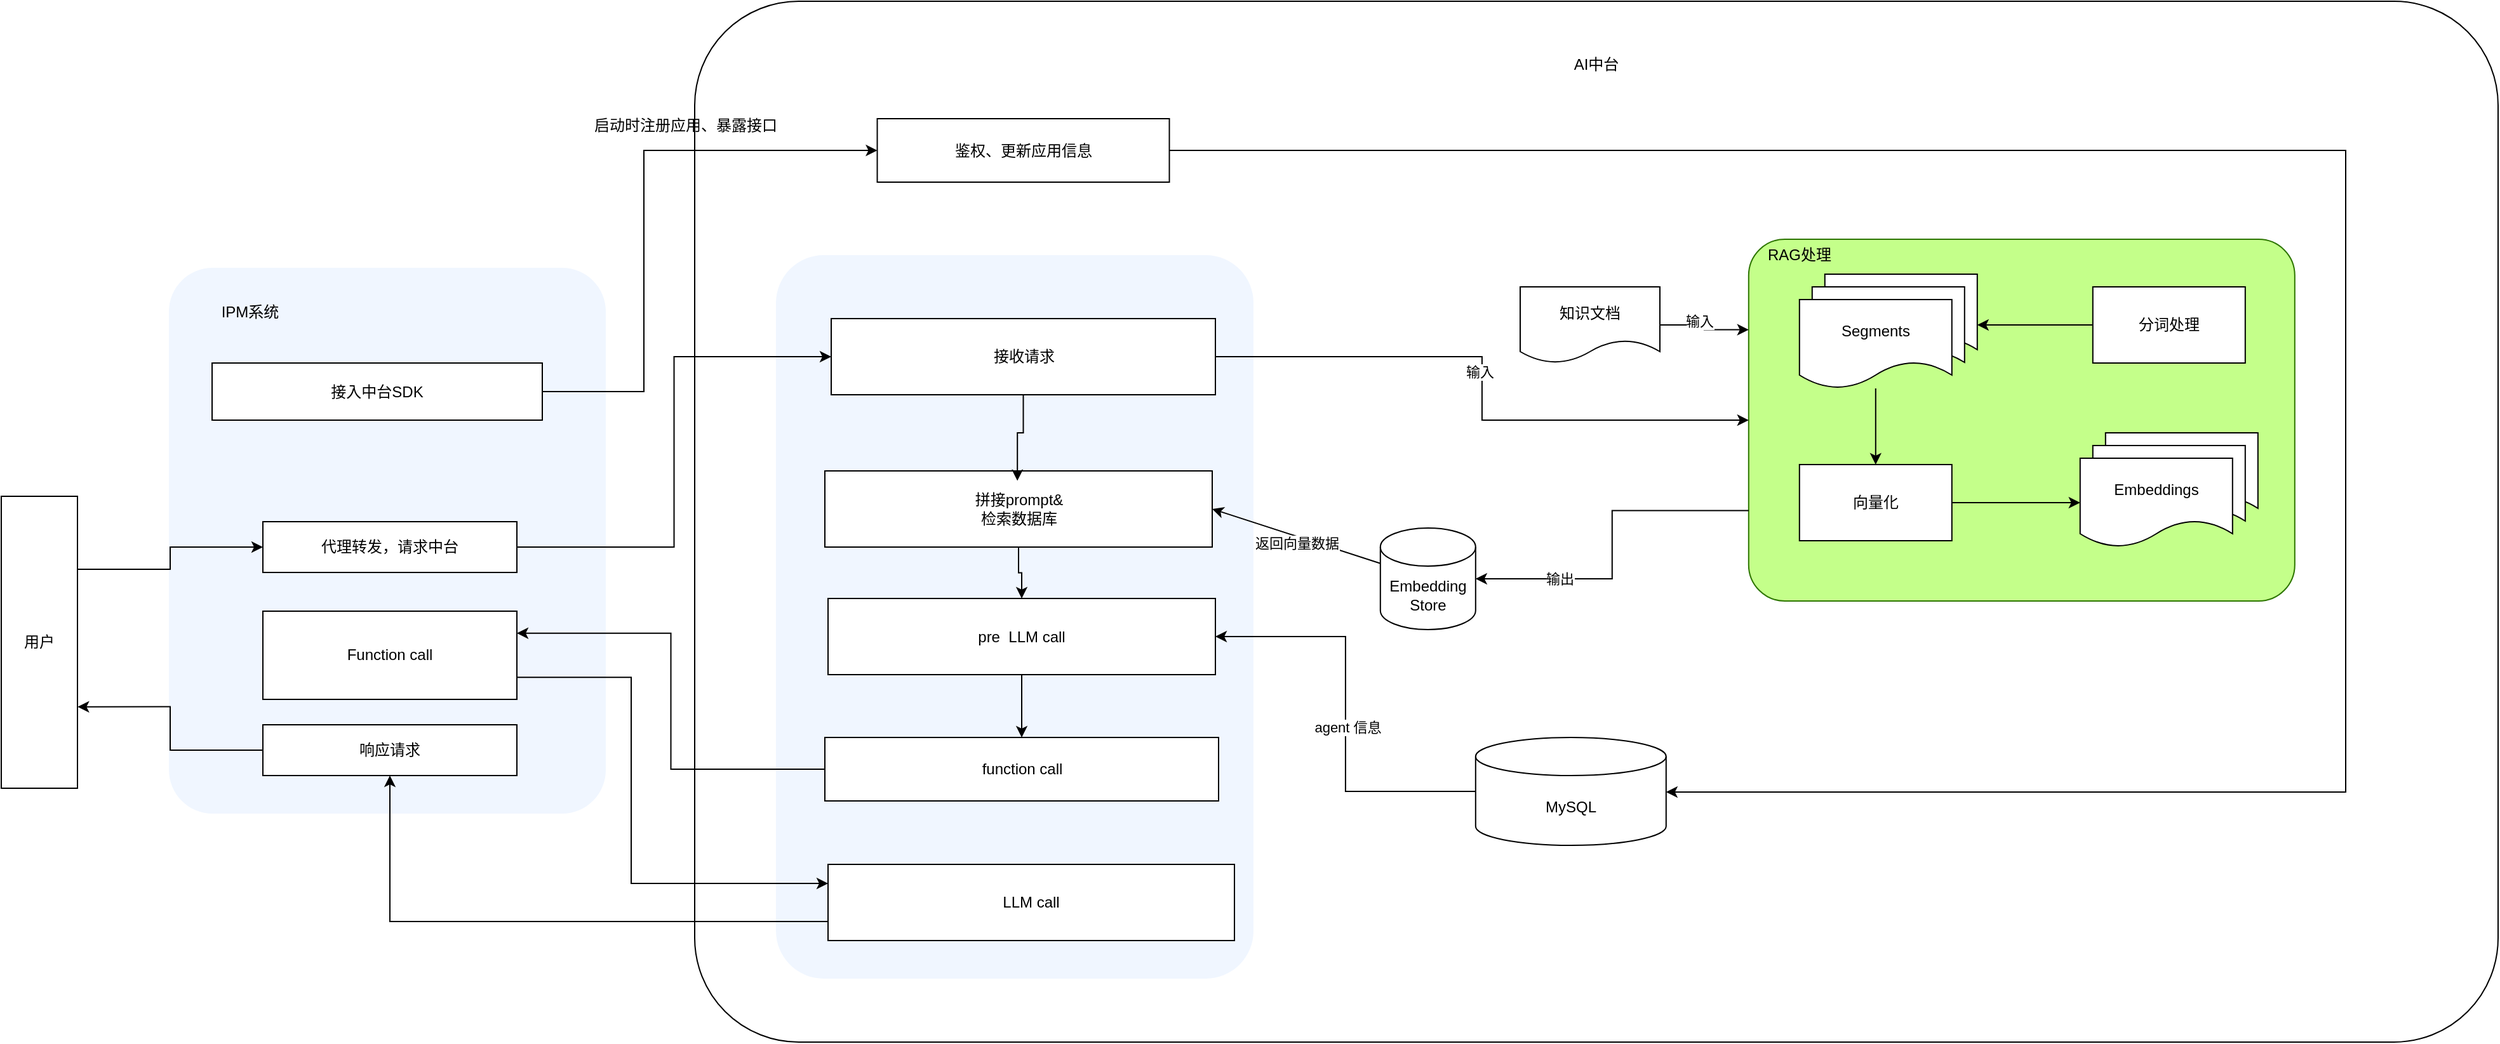 <mxfile version="26.1.0">
  <diagram name="第 1 页" id="xIZvp8WTCkHreesh8G-g">
    <mxGraphModel dx="2206" dy="2357" grid="1" gridSize="10" guides="1" tooltips="1" connect="1" arrows="1" fold="1" page="1" pageScale="1" pageWidth="827" pageHeight="1169" math="0" shadow="0">
      <root>
        <mxCell id="0" />
        <mxCell id="1" parent="0" />
        <mxCell id="mAP7TzTqC0urlMnNYRN4-110" value="" style="rounded=1;whiteSpace=wrap;html=1;arcSize=10;" vertex="1" parent="1">
          <mxGeometry x="960" y="-140" width="1420" height="820" as="geometry" />
        </mxCell>
        <mxCell id="mAP7TzTqC0urlMnNYRN4-92" value="" style="rounded=1;whiteSpace=wrap;html=1;arcSize=10;fillColor=light-dark(#f0f6ff, #1d293b);strokeColor=none;" vertex="1" parent="1">
          <mxGeometry x="546" y="70" width="344" height="430" as="geometry" />
        </mxCell>
        <mxCell id="mAP7TzTqC0urlMnNYRN4-2" value="" style="rounded=1;whiteSpace=wrap;html=1;arcSize=10;fillColor=light-dark(#f0f6ff, #1d293b);strokeColor=none;" vertex="1" parent="1">
          <mxGeometry x="1024" y="60" width="376" height="570" as="geometry" />
        </mxCell>
        <mxCell id="mAP7TzTqC0urlMnNYRN4-48" value="" style="rounded=1;whiteSpace=wrap;html=1;arcSize=10;fillColor=light-dark(#c4ff8a, #4a890c);strokeColor=#2D7600;fontColor=#ffffff;" vertex="1" parent="1">
          <mxGeometry x="1789.9" y="47.5" width="430" height="285" as="geometry" />
        </mxCell>
        <mxCell id="mAP7TzTqC0urlMnNYRN4-4" value="AI中台" style="text;html=1;align=center;verticalAlign=middle;whiteSpace=wrap;rounded=0;" vertex="1" parent="1">
          <mxGeometry x="1640" y="-110" width="60" height="40" as="geometry" />
        </mxCell>
        <mxCell id="mAP7TzTqC0urlMnNYRN4-84" style="edgeStyle=orthogonalEdgeStyle;rounded=0;orthogonalLoop=1;jettySize=auto;html=1;entryX=0;entryY=0.25;entryDx=0;entryDy=0;" edge="1" parent="1" source="mAP7TzTqC0urlMnNYRN4-15" target="mAP7TzTqC0urlMnNYRN4-48">
          <mxGeometry relative="1" as="geometry" />
        </mxCell>
        <mxCell id="mAP7TzTqC0urlMnNYRN4-85" value="输入" style="edgeLabel;html=1;align=center;verticalAlign=middle;resizable=0;points=[];" vertex="1" connectable="0" parent="mAP7TzTqC0urlMnNYRN4-84">
          <mxGeometry x="-0.164" y="3" relative="1" as="geometry">
            <mxPoint as="offset" />
          </mxGeometry>
        </mxCell>
        <mxCell id="mAP7TzTqC0urlMnNYRN4-15" value="知识文档" style="shape=document;whiteSpace=wrap;html=1;boundedLbl=1;" vertex="1" parent="1">
          <mxGeometry x="1610" y="85" width="110" height="60" as="geometry" />
        </mxCell>
        <mxCell id="mAP7TzTqC0urlMnNYRN4-28" style="edgeStyle=orthogonalEdgeStyle;rounded=0;orthogonalLoop=1;jettySize=auto;html=1;" edge="1" parent="1" source="mAP7TzTqC0urlMnNYRN4-16">
          <mxGeometry relative="1" as="geometry">
            <mxPoint x="1969.9" y="115" as="targetPoint" />
          </mxGeometry>
        </mxCell>
        <mxCell id="mAP7TzTqC0urlMnNYRN4-16" value="分词处理" style="rounded=0;whiteSpace=wrap;html=1;" vertex="1" parent="1">
          <mxGeometry x="2060.9" y="85" width="120" height="60" as="geometry" />
        </mxCell>
        <mxCell id="mAP7TzTqC0urlMnNYRN4-31" style="edgeStyle=orthogonalEdgeStyle;rounded=0;orthogonalLoop=1;jettySize=auto;html=1;entryX=0;entryY=0.5;entryDx=0;entryDy=0;" edge="1" parent="1" source="mAP7TzTqC0urlMnNYRN4-17" target="mAP7TzTqC0urlMnNYRN4-26">
          <mxGeometry relative="1" as="geometry" />
        </mxCell>
        <mxCell id="mAP7TzTqC0urlMnNYRN4-17" value="向量化" style="rounded=0;whiteSpace=wrap;html=1;" vertex="1" parent="1">
          <mxGeometry x="1829.9" y="225" width="120" height="60" as="geometry" />
        </mxCell>
        <mxCell id="mAP7TzTqC0urlMnNYRN4-55" style="rounded=0;orthogonalLoop=1;jettySize=auto;html=1;entryX=1;entryY=0.5;entryDx=0;entryDy=0;" edge="1" parent="1" source="mAP7TzTqC0urlMnNYRN4-18" target="mAP7TzTqC0urlMnNYRN4-51">
          <mxGeometry relative="1" as="geometry" />
        </mxCell>
        <mxCell id="mAP7TzTqC0urlMnNYRN4-56" value="返回向量数据" style="edgeLabel;html=1;align=center;verticalAlign=middle;resizable=0;points=[];" vertex="1" connectable="0" parent="mAP7TzTqC0urlMnNYRN4-55">
          <mxGeometry x="-0.022" y="5" relative="1" as="geometry">
            <mxPoint as="offset" />
          </mxGeometry>
        </mxCell>
        <mxCell id="mAP7TzTqC0urlMnNYRN4-18" value="Embedding&lt;div&gt;Store&lt;/div&gt;" style="shape=cylinder3;whiteSpace=wrap;html=1;boundedLbl=1;backgroundOutline=1;size=15;" vertex="1" parent="1">
          <mxGeometry x="1499.9" y="275" width="75" height="80" as="geometry" />
        </mxCell>
        <mxCell id="mAP7TzTqC0urlMnNYRN4-22" value="" style="group" vertex="1" connectable="0" parent="1">
          <mxGeometry x="1829.9" y="75" width="140" height="90" as="geometry" />
        </mxCell>
        <mxCell id="mAP7TzTqC0urlMnNYRN4-19" value="" style="shape=document;whiteSpace=wrap;html=1;boundedLbl=1;" vertex="1" parent="mAP7TzTqC0urlMnNYRN4-22">
          <mxGeometry x="20" width="120" height="70" as="geometry" />
        </mxCell>
        <mxCell id="mAP7TzTqC0urlMnNYRN4-20" value="" style="shape=document;whiteSpace=wrap;html=1;boundedLbl=1;" vertex="1" parent="mAP7TzTqC0urlMnNYRN4-22">
          <mxGeometry x="10" y="10" width="120" height="70" as="geometry" />
        </mxCell>
        <mxCell id="mAP7TzTqC0urlMnNYRN4-21" value="Segments" style="shape=document;whiteSpace=wrap;html=1;boundedLbl=1;" vertex="1" parent="mAP7TzTqC0urlMnNYRN4-22">
          <mxGeometry y="20" width="120" height="70" as="geometry" />
        </mxCell>
        <mxCell id="mAP7TzTqC0urlMnNYRN4-23" value="" style="group" vertex="1" connectable="0" parent="1">
          <mxGeometry x="2050.9" y="200" width="140" height="90" as="geometry" />
        </mxCell>
        <mxCell id="mAP7TzTqC0urlMnNYRN4-24" value="" style="shape=document;whiteSpace=wrap;html=1;boundedLbl=1;" vertex="1" parent="mAP7TzTqC0urlMnNYRN4-23">
          <mxGeometry x="20" width="120" height="70" as="geometry" />
        </mxCell>
        <mxCell id="mAP7TzTqC0urlMnNYRN4-25" value="" style="shape=document;whiteSpace=wrap;html=1;boundedLbl=1;" vertex="1" parent="mAP7TzTqC0urlMnNYRN4-23">
          <mxGeometry x="10" y="10" width="120" height="70" as="geometry" />
        </mxCell>
        <mxCell id="mAP7TzTqC0urlMnNYRN4-26" value="Embeddings" style="shape=document;whiteSpace=wrap;html=1;boundedLbl=1;" vertex="1" parent="mAP7TzTqC0urlMnNYRN4-23">
          <mxGeometry y="20" width="120" height="70" as="geometry" />
        </mxCell>
        <mxCell id="mAP7TzTqC0urlMnNYRN4-30" style="edgeStyle=orthogonalEdgeStyle;rounded=0;orthogonalLoop=1;jettySize=auto;html=1;entryX=0.5;entryY=0;entryDx=0;entryDy=0;" edge="1" parent="1" source="mAP7TzTqC0urlMnNYRN4-21" target="mAP7TzTqC0urlMnNYRN4-17">
          <mxGeometry relative="1" as="geometry" />
        </mxCell>
        <mxCell id="mAP7TzTqC0urlMnNYRN4-34" value="IPM系统" style="text;html=1;align=center;verticalAlign=middle;whiteSpace=wrap;rounded=0;" vertex="1" parent="1">
          <mxGeometry x="580" y="85" width="60" height="40" as="geometry" />
        </mxCell>
        <mxCell id="mAP7TzTqC0urlMnNYRN4-37" style="edgeStyle=orthogonalEdgeStyle;rounded=0;orthogonalLoop=1;jettySize=auto;html=1;entryX=0;entryY=0.5;entryDx=0;entryDy=0;" edge="1" parent="1" source="mAP7TzTqC0urlMnNYRN4-35" target="mAP7TzTqC0urlMnNYRN4-36">
          <mxGeometry relative="1" as="geometry">
            <Array as="points">
              <mxPoint x="920" y="168" />
              <mxPoint x="920" y="-22" />
            </Array>
          </mxGeometry>
        </mxCell>
        <mxCell id="mAP7TzTqC0urlMnNYRN4-35" value="接入中台SDK" style="rounded=0;whiteSpace=wrap;html=1;" vertex="1" parent="1">
          <mxGeometry x="580" y="145" width="260" height="45" as="geometry" />
        </mxCell>
        <mxCell id="mAP7TzTqC0urlMnNYRN4-40" style="edgeStyle=orthogonalEdgeStyle;rounded=0;orthogonalLoop=1;jettySize=auto;html=1;" edge="1" parent="1" source="mAP7TzTqC0urlMnNYRN4-36" target="mAP7TzTqC0urlMnNYRN4-39">
          <mxGeometry relative="1" as="geometry">
            <Array as="points">
              <mxPoint x="2260" y="-22" />
              <mxPoint x="2260" y="483" />
            </Array>
          </mxGeometry>
        </mxCell>
        <mxCell id="mAP7TzTqC0urlMnNYRN4-36" value="鉴权、更新应用信息" style="rounded=0;whiteSpace=wrap;html=1;" vertex="1" parent="1">
          <mxGeometry x="1103.75" y="-47.5" width="230" height="50" as="geometry" />
        </mxCell>
        <mxCell id="mAP7TzTqC0urlMnNYRN4-38" value="启动时注册应用、暴露接口" style="text;html=1;align=center;verticalAlign=middle;whiteSpace=wrap;rounded=0;" vertex="1" parent="1">
          <mxGeometry x="880" y="-60" width="146" height="35" as="geometry" />
        </mxCell>
        <mxCell id="mAP7TzTqC0urlMnNYRN4-111" style="edgeStyle=orthogonalEdgeStyle;rounded=0;orthogonalLoop=1;jettySize=auto;html=1;entryX=1;entryY=0.5;entryDx=0;entryDy=0;" edge="1" parent="1" source="mAP7TzTqC0urlMnNYRN4-39" target="mAP7TzTqC0urlMnNYRN4-58">
          <mxGeometry relative="1" as="geometry" />
        </mxCell>
        <mxCell id="mAP7TzTqC0urlMnNYRN4-112" value="agent 信息" style="edgeLabel;html=1;align=center;verticalAlign=middle;resizable=0;points=[];" vertex="1" connectable="0" parent="mAP7TzTqC0urlMnNYRN4-111">
          <mxGeometry x="-0.06" y="-1" relative="1" as="geometry">
            <mxPoint as="offset" />
          </mxGeometry>
        </mxCell>
        <mxCell id="mAP7TzTqC0urlMnNYRN4-39" value="MySQL" style="shape=cylinder3;whiteSpace=wrap;html=1;boundedLbl=1;backgroundOutline=1;size=15;" vertex="1" parent="1">
          <mxGeometry x="1574.9" y="440" width="150" height="85" as="geometry" />
        </mxCell>
        <mxCell id="mAP7TzTqC0urlMnNYRN4-75" style="edgeStyle=orthogonalEdgeStyle;rounded=0;orthogonalLoop=1;jettySize=auto;html=1;entryX=0;entryY=0.5;entryDx=0;entryDy=0;" edge="1" parent="1" source="mAP7TzTqC0urlMnNYRN4-42" target="mAP7TzTqC0urlMnNYRN4-45">
          <mxGeometry relative="1" as="geometry" />
        </mxCell>
        <mxCell id="mAP7TzTqC0urlMnNYRN4-42" value="代理转发，请求中台" style="rounded=0;whiteSpace=wrap;html=1;" vertex="1" parent="1">
          <mxGeometry x="620" y="270" width="200" height="40" as="geometry" />
        </mxCell>
        <mxCell id="mAP7TzTqC0urlMnNYRN4-83" style="edgeStyle=orthogonalEdgeStyle;rounded=0;orthogonalLoop=1;jettySize=auto;html=1;entryX=0;entryY=0.5;entryDx=0;entryDy=0;" edge="1" parent="1" source="mAP7TzTqC0urlMnNYRN4-45" target="mAP7TzTqC0urlMnNYRN4-48">
          <mxGeometry relative="1" as="geometry" />
        </mxCell>
        <mxCell id="mAP7TzTqC0urlMnNYRN4-86" value="输入" style="edgeLabel;html=1;align=center;verticalAlign=middle;resizable=0;points=[];" vertex="1" connectable="0" parent="mAP7TzTqC0urlMnNYRN4-83">
          <mxGeometry x="-0.056" y="-2" relative="1" as="geometry">
            <mxPoint as="offset" />
          </mxGeometry>
        </mxCell>
        <mxCell id="mAP7TzTqC0urlMnNYRN4-45" value="接收请求" style="rounded=0;whiteSpace=wrap;html=1;" vertex="1" parent="1">
          <mxGeometry x="1067.5" y="110" width="302.5" height="60" as="geometry" />
        </mxCell>
        <mxCell id="mAP7TzTqC0urlMnNYRN4-49" value="RAG处理" style="text;html=1;align=center;verticalAlign=middle;whiteSpace=wrap;rounded=0;" vertex="1" parent="1">
          <mxGeometry x="1799.9" y="40" width="60" height="40" as="geometry" />
        </mxCell>
        <mxCell id="mAP7TzTqC0urlMnNYRN4-77" style="edgeStyle=orthogonalEdgeStyle;rounded=0;orthogonalLoop=1;jettySize=auto;html=1;entryX=0.5;entryY=0;entryDx=0;entryDy=0;" edge="1" parent="1" source="mAP7TzTqC0urlMnNYRN4-51" target="mAP7TzTqC0urlMnNYRN4-58">
          <mxGeometry relative="1" as="geometry" />
        </mxCell>
        <mxCell id="mAP7TzTqC0urlMnNYRN4-51" value="拼接prompt&amp;amp;&lt;br&gt;&lt;div&gt;检索数据库&lt;/div&gt;" style="rounded=0;whiteSpace=wrap;html=1;" vertex="1" parent="1">
          <mxGeometry x="1062.5" y="230" width="305" height="60" as="geometry" />
        </mxCell>
        <mxCell id="mAP7TzTqC0urlMnNYRN4-78" style="edgeStyle=orthogonalEdgeStyle;rounded=0;orthogonalLoop=1;jettySize=auto;html=1;entryX=0.5;entryY=0;entryDx=0;entryDy=0;" edge="1" parent="1" source="mAP7TzTqC0urlMnNYRN4-58" target="mAP7TzTqC0urlMnNYRN4-62">
          <mxGeometry relative="1" as="geometry" />
        </mxCell>
        <mxCell id="mAP7TzTqC0urlMnNYRN4-58" value="pre&amp;nbsp; LLM call" style="rounded=0;whiteSpace=wrap;html=1;" vertex="1" parent="1">
          <mxGeometry x="1065" y="330.5" width="305" height="60" as="geometry" />
        </mxCell>
        <mxCell id="mAP7TzTqC0urlMnNYRN4-101" style="edgeStyle=orthogonalEdgeStyle;rounded=0;orthogonalLoop=1;jettySize=auto;html=1;entryX=1;entryY=0.25;entryDx=0;entryDy=0;" edge="1" parent="1" source="mAP7TzTqC0urlMnNYRN4-62" target="mAP7TzTqC0urlMnNYRN4-96">
          <mxGeometry relative="1" as="geometry" />
        </mxCell>
        <mxCell id="mAP7TzTqC0urlMnNYRN4-62" value="function call" style="rounded=0;whiteSpace=wrap;html=1;" vertex="1" parent="1">
          <mxGeometry x="1062.5" y="440" width="310" height="50" as="geometry" />
        </mxCell>
        <mxCell id="mAP7TzTqC0urlMnNYRN4-105" style="edgeStyle=orthogonalEdgeStyle;rounded=0;orthogonalLoop=1;jettySize=auto;html=1;exitX=0;exitY=0.75;exitDx=0;exitDy=0;entryX=0.5;entryY=1;entryDx=0;entryDy=0;" edge="1" parent="1" source="mAP7TzTqC0urlMnNYRN4-67" target="mAP7TzTqC0urlMnNYRN4-104">
          <mxGeometry relative="1" as="geometry" />
        </mxCell>
        <mxCell id="mAP7TzTqC0urlMnNYRN4-67" value="LLM call" style="rounded=0;whiteSpace=wrap;html=1;" vertex="1" parent="1">
          <mxGeometry x="1065" y="540" width="320" height="60" as="geometry" />
        </mxCell>
        <mxCell id="mAP7TzTqC0urlMnNYRN4-76" style="edgeStyle=orthogonalEdgeStyle;rounded=0;orthogonalLoop=1;jettySize=auto;html=1;entryX=0.497;entryY=0.13;entryDx=0;entryDy=0;entryPerimeter=0;" edge="1" parent="1" source="mAP7TzTqC0urlMnNYRN4-45" target="mAP7TzTqC0urlMnNYRN4-51">
          <mxGeometry relative="1" as="geometry" />
        </mxCell>
        <mxCell id="mAP7TzTqC0urlMnNYRN4-87" style="edgeStyle=orthogonalEdgeStyle;rounded=0;orthogonalLoop=1;jettySize=auto;html=1;exitX=0;exitY=0.75;exitDx=0;exitDy=0;entryX=1;entryY=0.5;entryDx=0;entryDy=0;entryPerimeter=0;" edge="1" parent="1" source="mAP7TzTqC0urlMnNYRN4-48" target="mAP7TzTqC0urlMnNYRN4-18">
          <mxGeometry relative="1" as="geometry" />
        </mxCell>
        <mxCell id="mAP7TzTqC0urlMnNYRN4-88" value="输出" style="edgeLabel;html=1;align=center;verticalAlign=middle;resizable=0;points=[];" vertex="1" connectable="0" parent="mAP7TzTqC0urlMnNYRN4-87">
          <mxGeometry x="0.353" y="1" relative="1" as="geometry">
            <mxPoint x="-21" y="-1" as="offset" />
          </mxGeometry>
        </mxCell>
        <mxCell id="mAP7TzTqC0urlMnNYRN4-102" style="edgeStyle=orthogonalEdgeStyle;rounded=0;orthogonalLoop=1;jettySize=auto;html=1;exitX=1;exitY=0.75;exitDx=0;exitDy=0;entryX=0;entryY=0.25;entryDx=0;entryDy=0;" edge="1" parent="1" source="mAP7TzTqC0urlMnNYRN4-96" target="mAP7TzTqC0urlMnNYRN4-67">
          <mxGeometry relative="1" as="geometry">
            <Array as="points">
              <mxPoint x="910" y="393" />
              <mxPoint x="910" y="555" />
            </Array>
          </mxGeometry>
        </mxCell>
        <mxCell id="mAP7TzTqC0urlMnNYRN4-96" value="Function call" style="rounded=0;whiteSpace=wrap;html=1;" vertex="1" parent="1">
          <mxGeometry x="620" y="340.5" width="200" height="69.5" as="geometry" />
        </mxCell>
        <mxCell id="mAP7TzTqC0urlMnNYRN4-104" value="响应请求" style="rounded=0;whiteSpace=wrap;html=1;" vertex="1" parent="1">
          <mxGeometry x="620" y="430" width="200" height="40" as="geometry" />
        </mxCell>
        <mxCell id="mAP7TzTqC0urlMnNYRN4-108" style="edgeStyle=orthogonalEdgeStyle;rounded=0;orthogonalLoop=1;jettySize=auto;html=1;exitX=1;exitY=0.25;exitDx=0;exitDy=0;" edge="1" parent="1" source="mAP7TzTqC0urlMnNYRN4-107" target="mAP7TzTqC0urlMnNYRN4-42">
          <mxGeometry relative="1" as="geometry" />
        </mxCell>
        <mxCell id="mAP7TzTqC0urlMnNYRN4-107" value="用户" style="rounded=0;whiteSpace=wrap;html=1;" vertex="1" parent="1">
          <mxGeometry x="414" y="250" width="60" height="230" as="geometry" />
        </mxCell>
        <mxCell id="mAP7TzTqC0urlMnNYRN4-109" style="edgeStyle=orthogonalEdgeStyle;rounded=0;orthogonalLoop=1;jettySize=auto;html=1;entryX=1.003;entryY=0.721;entryDx=0;entryDy=0;entryPerimeter=0;" edge="1" parent="1" source="mAP7TzTqC0urlMnNYRN4-104" target="mAP7TzTqC0urlMnNYRN4-107">
          <mxGeometry relative="1" as="geometry" />
        </mxCell>
      </root>
    </mxGraphModel>
  </diagram>
</mxfile>
